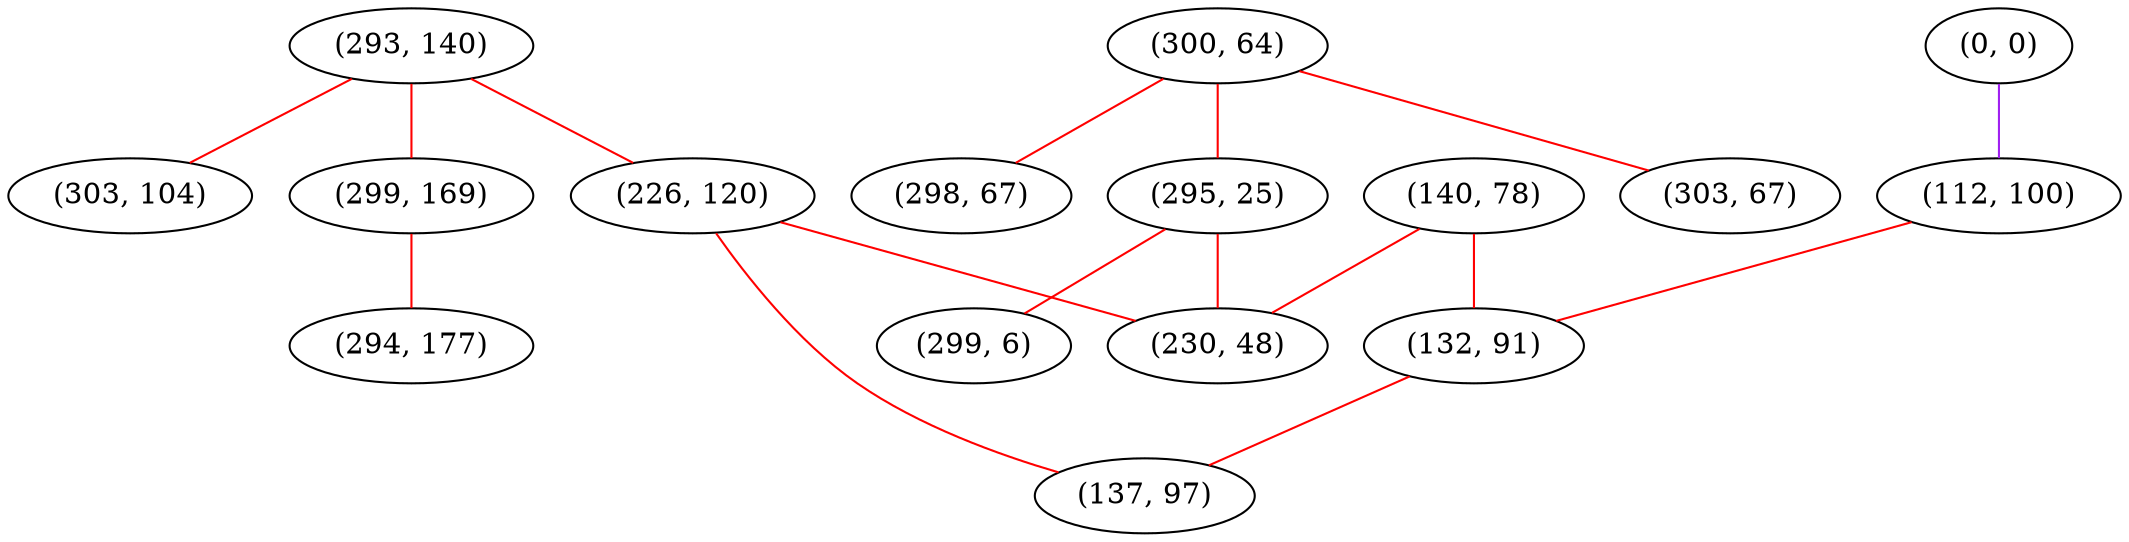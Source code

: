 graph "" {
"(0, 0)";
"(140, 78)";
"(112, 100)";
"(300, 64)";
"(293, 140)";
"(299, 169)";
"(132, 91)";
"(295, 25)";
"(303, 104)";
"(303, 67)";
"(226, 120)";
"(294, 177)";
"(298, 67)";
"(230, 48)";
"(299, 6)";
"(137, 97)";
"(0, 0)" -- "(112, 100)"  [color=purple, key=0, weight=4];
"(140, 78)" -- "(230, 48)"  [color=red, key=0, weight=1];
"(140, 78)" -- "(132, 91)"  [color=red, key=0, weight=1];
"(112, 100)" -- "(132, 91)"  [color=red, key=0, weight=1];
"(300, 64)" -- "(303, 67)"  [color=red, key=0, weight=1];
"(300, 64)" -- "(298, 67)"  [color=red, key=0, weight=1];
"(300, 64)" -- "(295, 25)"  [color=red, key=0, weight=1];
"(293, 140)" -- "(226, 120)"  [color=red, key=0, weight=1];
"(293, 140)" -- "(299, 169)"  [color=red, key=0, weight=1];
"(293, 140)" -- "(303, 104)"  [color=red, key=0, weight=1];
"(299, 169)" -- "(294, 177)"  [color=red, key=0, weight=1];
"(132, 91)" -- "(137, 97)"  [color=red, key=0, weight=1];
"(295, 25)" -- "(230, 48)"  [color=red, key=0, weight=1];
"(295, 25)" -- "(299, 6)"  [color=red, key=0, weight=1];
"(226, 120)" -- "(137, 97)"  [color=red, key=0, weight=1];
"(226, 120)" -- "(230, 48)"  [color=red, key=0, weight=1];
}
